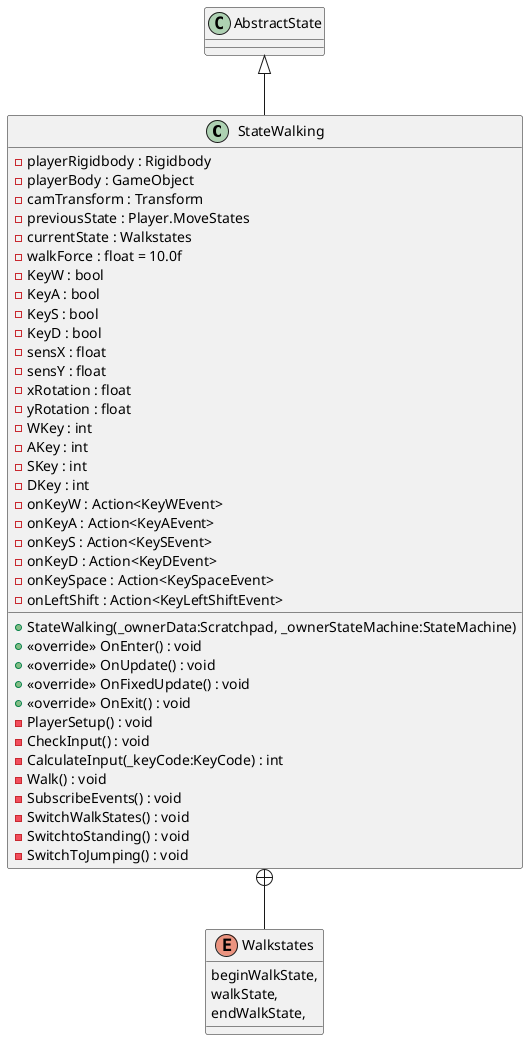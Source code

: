 @startuml
class StateWalking {
    - playerRigidbody : Rigidbody
    - playerBody : GameObject
    - camTransform : Transform
    - previousState : Player.MoveStates
    - currentState : Walkstates
    - walkForce : float = 10.0f
    - KeyW : bool
    - KeyA : bool
    - KeyS : bool
    - KeyD : bool
    - sensX : float
    - sensY : float
    - xRotation : float
    - yRotation : float
    - WKey : int
    - AKey : int
    - SKey : int
    - DKey : int
    - onKeyW : Action<KeyWEvent>
    - onKeyA : Action<KeyAEvent>
    - onKeyS : Action<KeySEvent>
    - onKeyD : Action<KeyDEvent>
    - onKeySpace : Action<KeySpaceEvent>
    - onLeftShift : Action<KeyLeftShiftEvent>
    + StateWalking(_ownerData:Scratchpad, _ownerStateMachine:StateMachine)
    + <<override>> OnEnter() : void
    + <<override>> OnUpdate() : void
    + <<override>> OnFixedUpdate() : void
    + <<override>> OnExit() : void
    - PlayerSetup() : void
    - CheckInput() : void
    - CalculateInput(_keyCode:KeyCode) : int
    - Walk() : void
    - SubscribeEvents() : void
    - SwitchWalkStates() : void
    - SwitchtoStanding() : void
    - SwitchToJumping() : void
}
enum Walkstates {
    beginWalkState,
    walkState,
    endWalkState,
}
AbstractState <|-- StateWalking
StateWalking +-- Walkstates
@enduml
